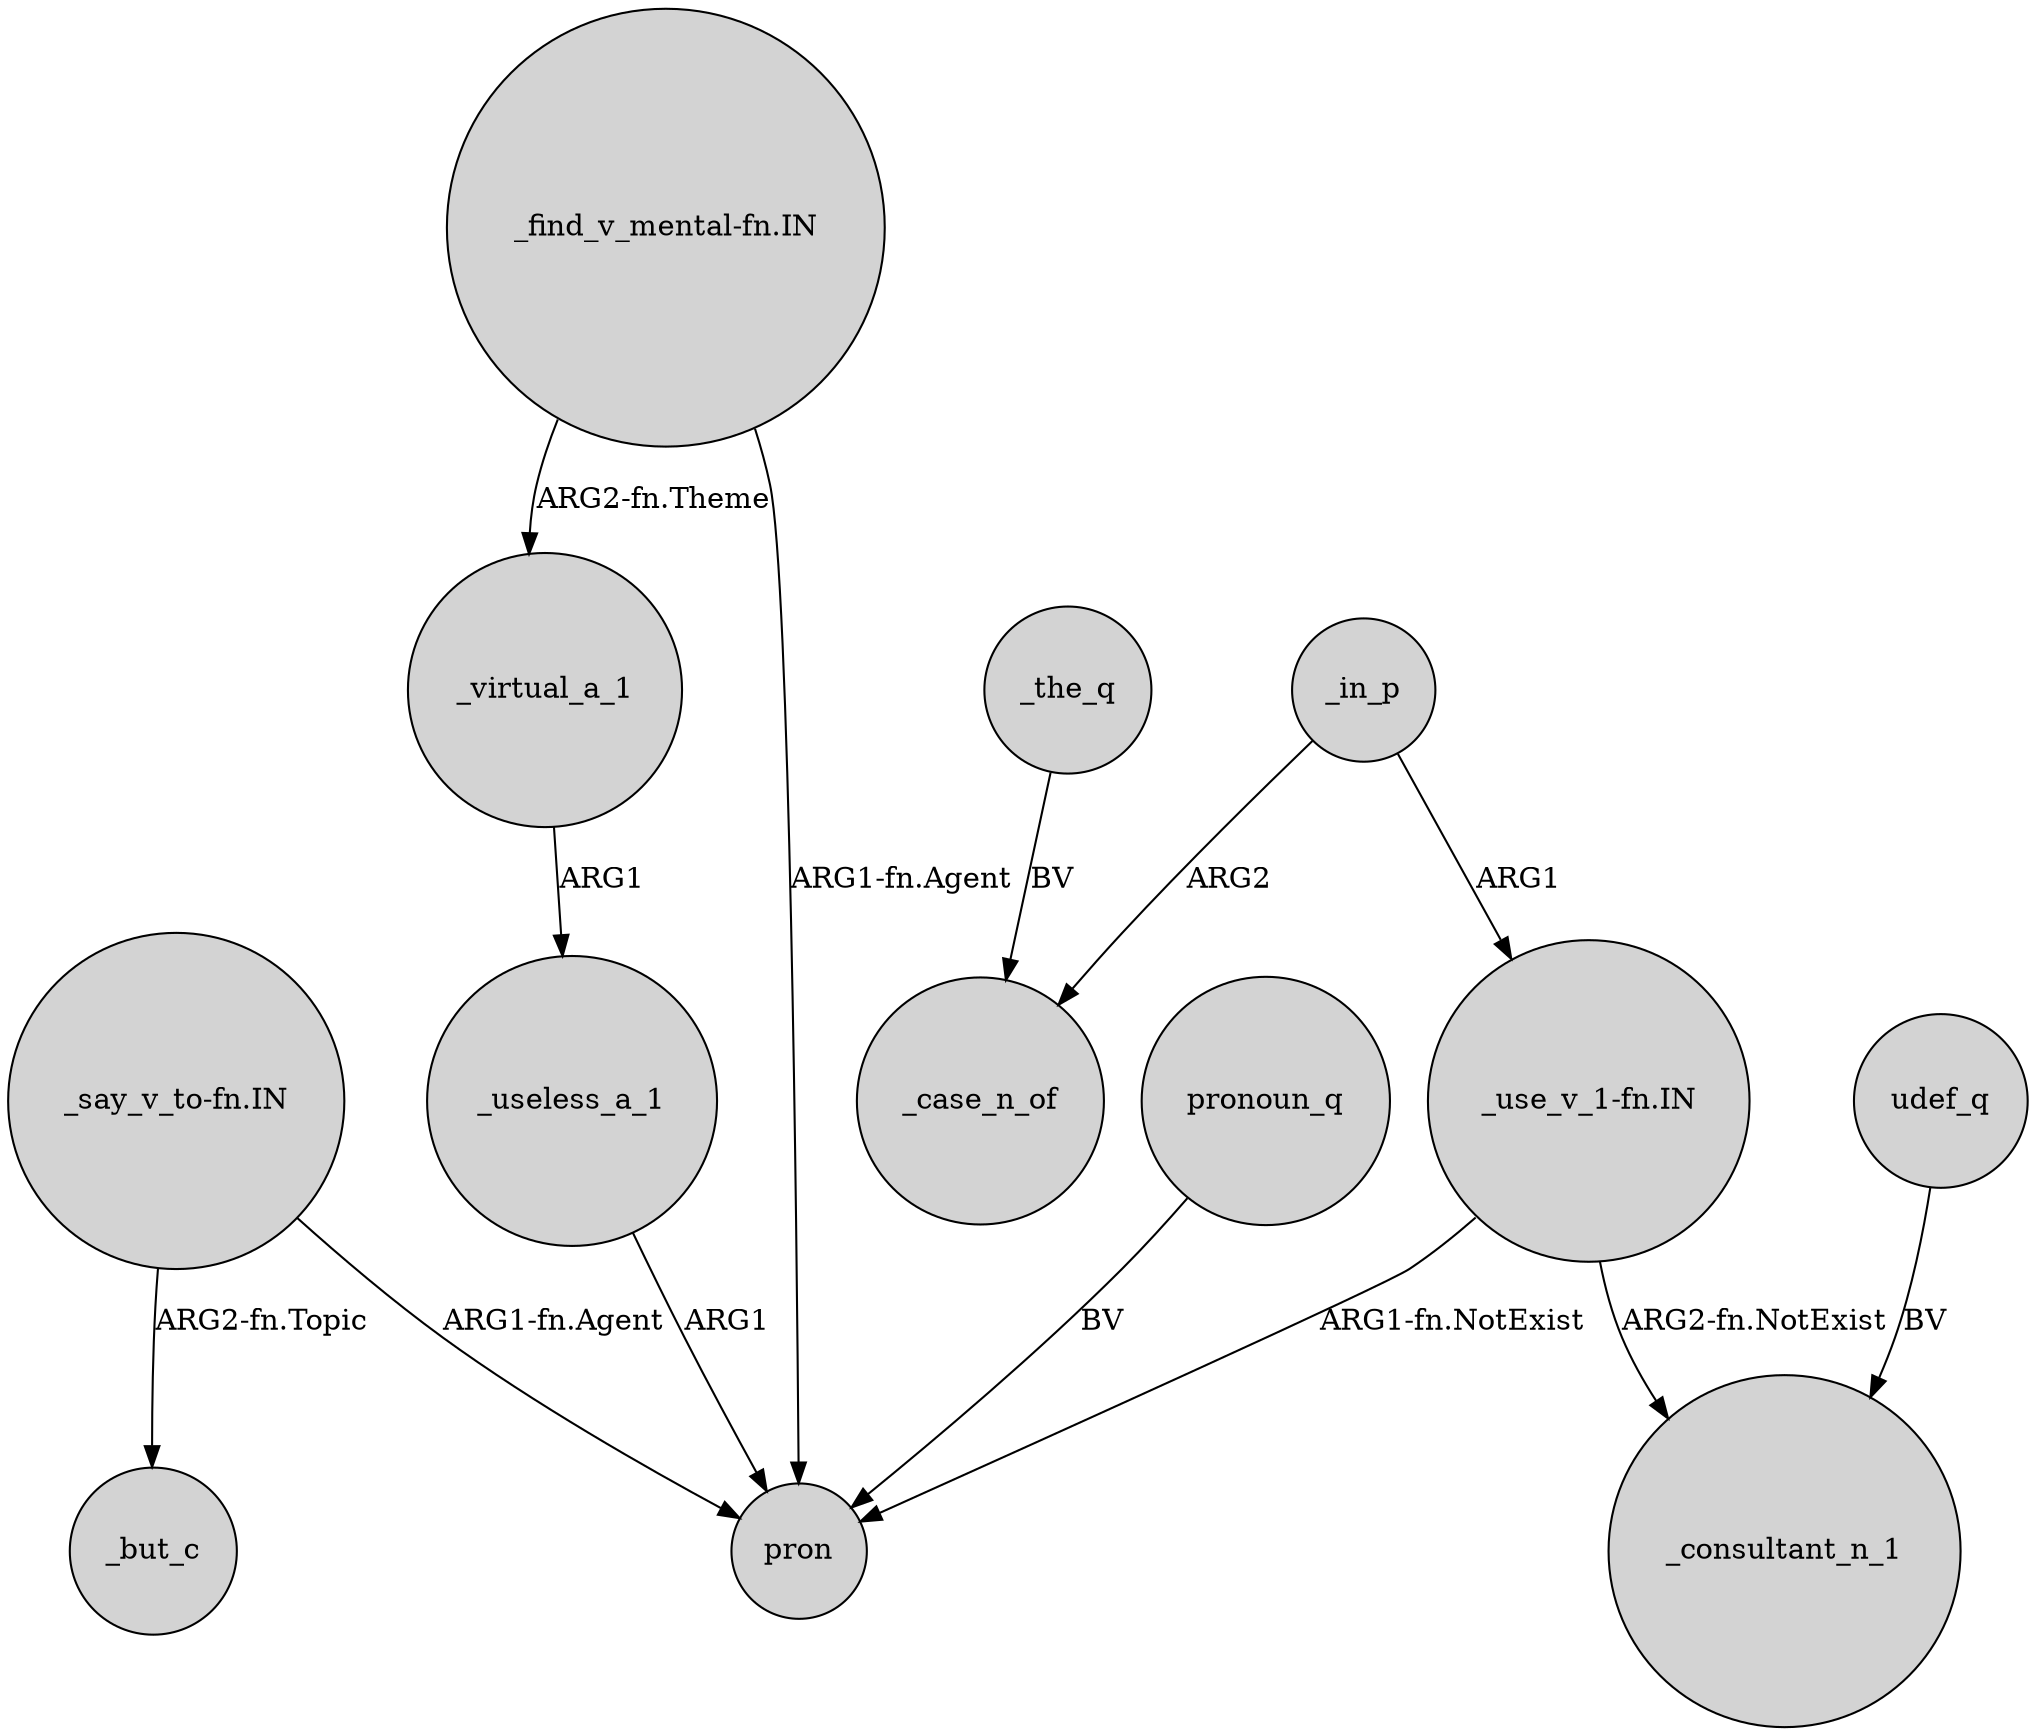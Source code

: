 digraph {
	node [shape=circle style=filled]
	"_use_v_1-fn.IN" -> pron [label="ARG1-fn.NotExist"]
	_virtual_a_1 -> _useless_a_1 [label=ARG1]
	_in_p -> _case_n_of [label=ARG2]
	"_find_v_mental-fn.IN" -> _virtual_a_1 [label="ARG2-fn.Theme"]
	"_use_v_1-fn.IN" -> _consultant_n_1 [label="ARG2-fn.NotExist"]
	_in_p -> "_use_v_1-fn.IN" [label=ARG1]
	"_find_v_mental-fn.IN" -> pron [label="ARG1-fn.Agent"]
	"_say_v_to-fn.IN" -> _but_c [label="ARG2-fn.Topic"]
	_the_q -> _case_n_of [label=BV]
	udef_q -> _consultant_n_1 [label=BV]
	_useless_a_1 -> pron [label=ARG1]
	"_say_v_to-fn.IN" -> pron [label="ARG1-fn.Agent"]
	pronoun_q -> pron [label=BV]
}
